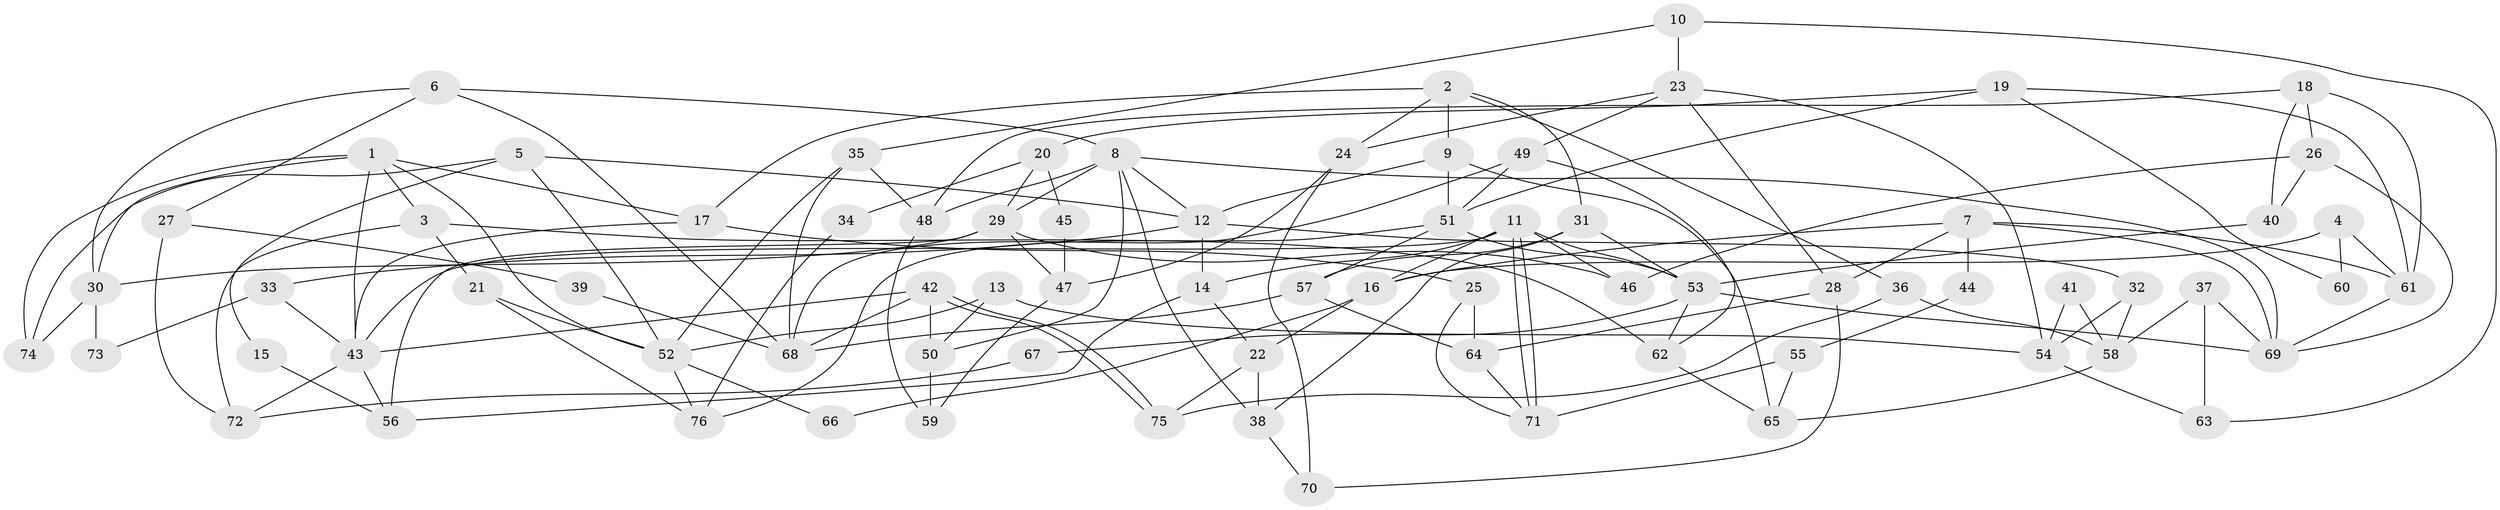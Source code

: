 // Generated by graph-tools (version 1.1) at 2025/11/02/27/25 16:11:24]
// undirected, 76 vertices, 152 edges
graph export_dot {
graph [start="1"]
  node [color=gray90,style=filled];
  1;
  2;
  3;
  4;
  5;
  6;
  7;
  8;
  9;
  10;
  11;
  12;
  13;
  14;
  15;
  16;
  17;
  18;
  19;
  20;
  21;
  22;
  23;
  24;
  25;
  26;
  27;
  28;
  29;
  30;
  31;
  32;
  33;
  34;
  35;
  36;
  37;
  38;
  39;
  40;
  41;
  42;
  43;
  44;
  45;
  46;
  47;
  48;
  49;
  50;
  51;
  52;
  53;
  54;
  55;
  56;
  57;
  58;
  59;
  60;
  61;
  62;
  63;
  64;
  65;
  66;
  67;
  68;
  69;
  70;
  71;
  72;
  73;
  74;
  75;
  76;
  1 -- 74;
  1 -- 43;
  1 -- 3;
  1 -- 17;
  1 -- 30;
  1 -- 52;
  2 -- 9;
  2 -- 24;
  2 -- 17;
  2 -- 31;
  2 -- 36;
  3 -- 21;
  3 -- 62;
  3 -- 72;
  4 -- 61;
  4 -- 16;
  4 -- 60;
  5 -- 52;
  5 -- 12;
  5 -- 15;
  5 -- 74;
  6 -- 30;
  6 -- 68;
  6 -- 8;
  6 -- 27;
  7 -- 69;
  7 -- 16;
  7 -- 28;
  7 -- 44;
  7 -- 61;
  8 -- 69;
  8 -- 12;
  8 -- 29;
  8 -- 38;
  8 -- 48;
  8 -- 50;
  9 -- 65;
  9 -- 51;
  9 -- 12;
  10 -- 23;
  10 -- 35;
  10 -- 63;
  11 -- 14;
  11 -- 71;
  11 -- 71;
  11 -- 16;
  11 -- 43;
  11 -- 46;
  11 -- 53;
  12 -- 14;
  12 -- 32;
  12 -- 33;
  13 -- 54;
  13 -- 50;
  13 -- 52;
  14 -- 56;
  14 -- 22;
  15 -- 56;
  16 -- 22;
  16 -- 66;
  17 -- 25;
  17 -- 43;
  18 -- 40;
  18 -- 48;
  18 -- 26;
  18 -- 61;
  19 -- 51;
  19 -- 61;
  19 -- 20;
  19 -- 60;
  20 -- 29;
  20 -- 34;
  20 -- 45;
  21 -- 76;
  21 -- 52;
  22 -- 38;
  22 -- 75;
  23 -- 28;
  23 -- 49;
  23 -- 24;
  23 -- 54;
  24 -- 70;
  24 -- 47;
  25 -- 64;
  25 -- 71;
  26 -- 69;
  26 -- 40;
  26 -- 46;
  27 -- 72;
  27 -- 39;
  28 -- 64;
  28 -- 70;
  29 -- 46;
  29 -- 30;
  29 -- 47;
  29 -- 56;
  30 -- 73;
  30 -- 74;
  31 -- 53;
  31 -- 38;
  31 -- 57;
  32 -- 54;
  32 -- 58;
  33 -- 43;
  33 -- 73;
  34 -- 76;
  35 -- 52;
  35 -- 48;
  35 -- 68;
  36 -- 75;
  36 -- 58;
  37 -- 69;
  37 -- 58;
  37 -- 63;
  38 -- 70;
  39 -- 68;
  40 -- 53;
  41 -- 54;
  41 -- 58;
  42 -- 43;
  42 -- 75;
  42 -- 75;
  42 -- 50;
  42 -- 68;
  43 -- 56;
  43 -- 72;
  44 -- 55;
  45 -- 47;
  47 -- 59;
  48 -- 59;
  49 -- 62;
  49 -- 68;
  49 -- 51;
  50 -- 59;
  51 -- 57;
  51 -- 53;
  51 -- 76;
  52 -- 66;
  52 -- 76;
  53 -- 62;
  53 -- 67;
  53 -- 69;
  54 -- 63;
  55 -- 65;
  55 -- 71;
  57 -- 68;
  57 -- 64;
  58 -- 65;
  61 -- 69;
  62 -- 65;
  64 -- 71;
  67 -- 72;
}
